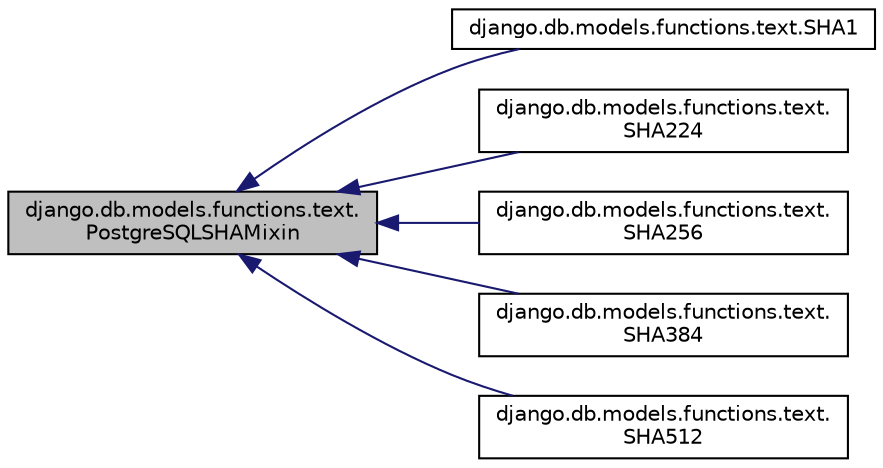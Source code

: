 digraph "django.db.models.functions.text.PostgreSQLSHAMixin"
{
 // LATEX_PDF_SIZE
  edge [fontname="Helvetica",fontsize="10",labelfontname="Helvetica",labelfontsize="10"];
  node [fontname="Helvetica",fontsize="10",shape=record];
  rankdir="LR";
  Node1 [label="django.db.models.functions.text.\lPostgreSQLSHAMixin",height=0.2,width=0.4,color="black", fillcolor="grey75", style="filled", fontcolor="black",tooltip=" "];
  Node1 -> Node2 [dir="back",color="midnightblue",fontsize="10",style="solid",fontname="Helvetica"];
  Node2 [label="django.db.models.functions.text.SHA1",height=0.2,width=0.4,color="black", fillcolor="white", style="filled",URL="$de/d1e/classdjango_1_1db_1_1models_1_1functions_1_1text_1_1_s_h_a1.html",tooltip=" "];
  Node1 -> Node3 [dir="back",color="midnightblue",fontsize="10",style="solid",fontname="Helvetica"];
  Node3 [label="django.db.models.functions.text.\lSHA224",height=0.2,width=0.4,color="black", fillcolor="white", style="filled",URL="$d1/d2f/classdjango_1_1db_1_1models_1_1functions_1_1text_1_1_s_h_a224.html",tooltip=" "];
  Node1 -> Node4 [dir="back",color="midnightblue",fontsize="10",style="solid",fontname="Helvetica"];
  Node4 [label="django.db.models.functions.text.\lSHA256",height=0.2,width=0.4,color="black", fillcolor="white", style="filled",URL="$d7/d5b/classdjango_1_1db_1_1models_1_1functions_1_1text_1_1_s_h_a256.html",tooltip=" "];
  Node1 -> Node5 [dir="back",color="midnightblue",fontsize="10",style="solid",fontname="Helvetica"];
  Node5 [label="django.db.models.functions.text.\lSHA384",height=0.2,width=0.4,color="black", fillcolor="white", style="filled",URL="$d9/de9/classdjango_1_1db_1_1models_1_1functions_1_1text_1_1_s_h_a384.html",tooltip=" "];
  Node1 -> Node6 [dir="back",color="midnightblue",fontsize="10",style="solid",fontname="Helvetica"];
  Node6 [label="django.db.models.functions.text.\lSHA512",height=0.2,width=0.4,color="black", fillcolor="white", style="filled",URL="$db/d3f/classdjango_1_1db_1_1models_1_1functions_1_1text_1_1_s_h_a512.html",tooltip=" "];
}
